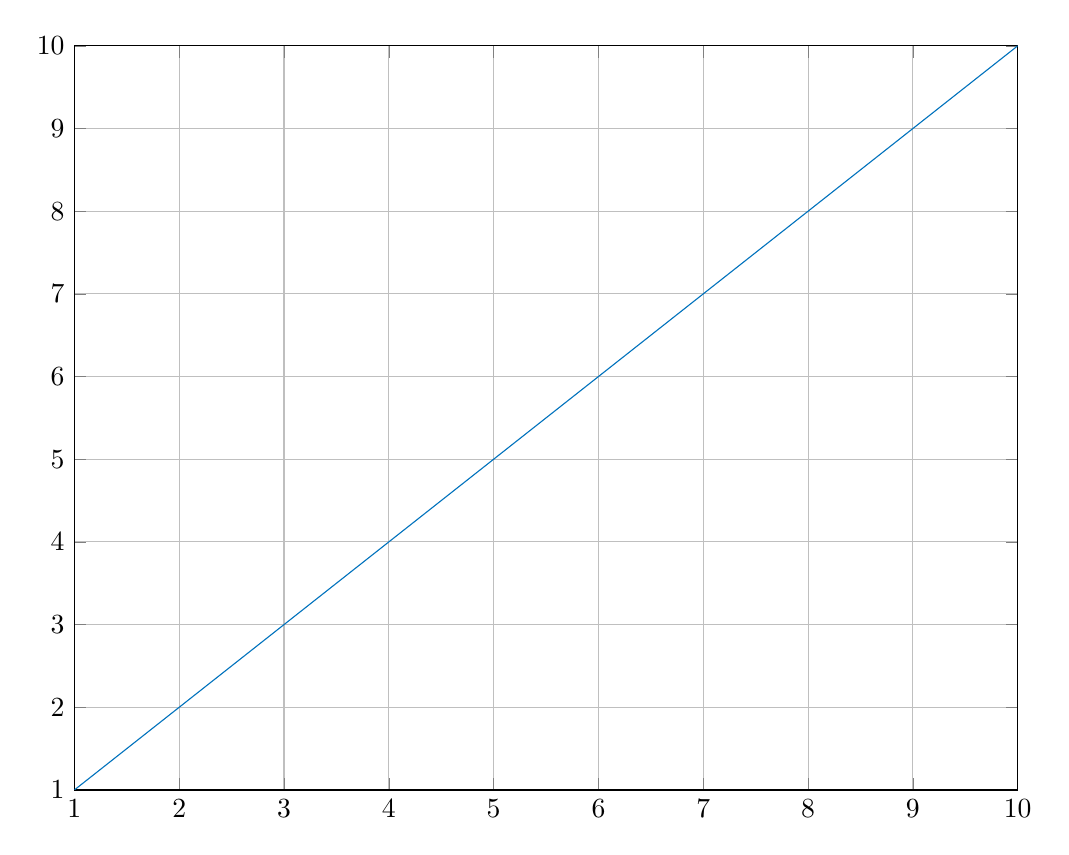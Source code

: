 % This file was created by matlab2tikz.
%
%The latest EFupdates can be retrieved from
%  http://www.mathworks.com/matlabcentral/fileexchange/22022-matlab2tikz-matlab2tikz
%where you can also make suggestions and rate matlab2tikz.
%
\definecolor{mycolor1}{rgb}{0.0,0.447,0.741}%
%
\begin{tikzpicture}

\begin{axis}[%
width=4.717in,
height=3.721in,
at={(0.791in,0.502in)},
scale only axis,
xmin=1,
xmax=10,
xmajorgrids,
ymin=1,
ymax=10,
ymajorgrids,
axis background/.style={fill=white}
]
\addplot [color=mycolor1,solid,forget plot]
  table[row sep=crcr]{%
1	1\\
2	2\\
3	3\\
4	4\\
5	5\\
6	6\\
7	7\\
8	8\\
9	9\\
10	10\\
};
\end{axis}
\end{tikzpicture}%